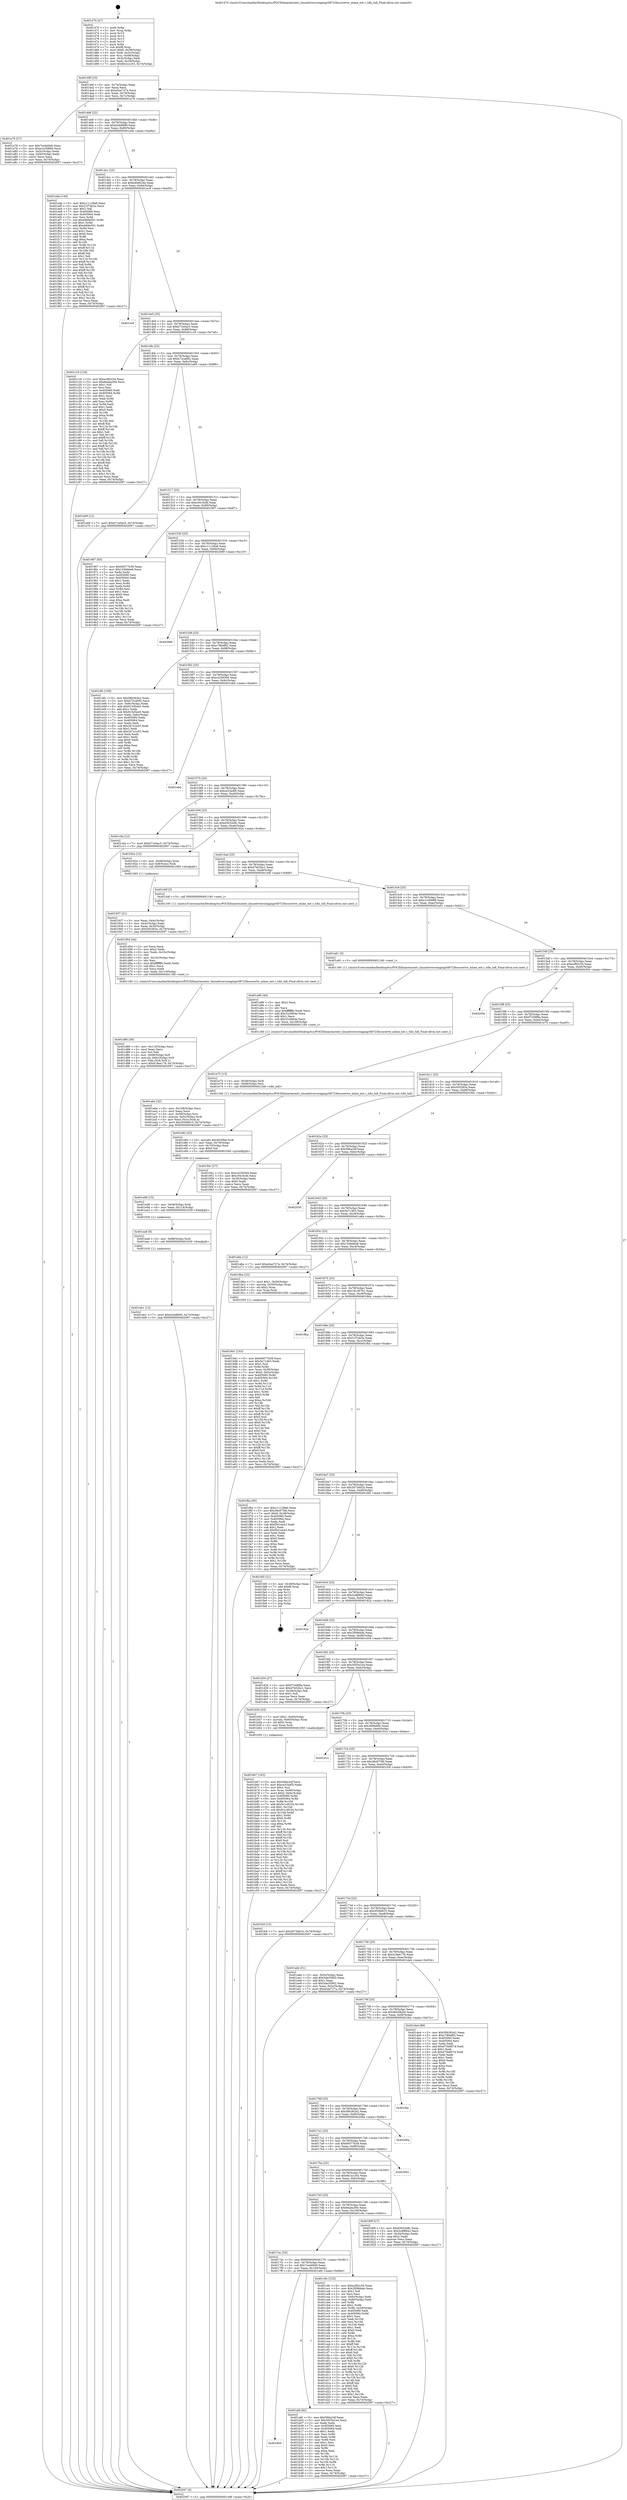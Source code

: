 digraph "0x401470" {
  label = "0x401470 (/mnt/c/Users/mathe/Desktop/tcc/POCII/binaries/extr_linuxdriversstagingrtl8723bscorertw_mlme_ext.c_tdls_hdl_Final-ollvm.out::main(0))"
  labelloc = "t"
  node[shape=record]

  Entry [label="",width=0.3,height=0.3,shape=circle,fillcolor=black,style=filled]
  "0x40149f" [label="{
     0x40149f [23]\l
     | [instrs]\l
     &nbsp;&nbsp;0x40149f \<+3\>: mov -0x74(%rbp),%eax\l
     &nbsp;&nbsp;0x4014a2 \<+2\>: mov %eax,%ecx\l
     &nbsp;&nbsp;0x4014a4 \<+6\>: sub $0xa5ae727a,%ecx\l
     &nbsp;&nbsp;0x4014aa \<+3\>: mov %eax,-0x78(%rbp)\l
     &nbsp;&nbsp;0x4014ad \<+3\>: mov %ecx,-0x7c(%rbp)\l
     &nbsp;&nbsp;0x4014b0 \<+6\>: je 0000000000401a76 \<main+0x606\>\l
  }"]
  "0x401a76" [label="{
     0x401a76 [27]\l
     | [instrs]\l
     &nbsp;&nbsp;0x401a76 \<+5\>: mov $0x7ced4946,%eax\l
     &nbsp;&nbsp;0x401a7b \<+5\>: mov $0xe1e30888,%ecx\l
     &nbsp;&nbsp;0x401a80 \<+3\>: mov -0x5c(%rbp),%edx\l
     &nbsp;&nbsp;0x401a83 \<+3\>: cmp -0x50(%rbp),%edx\l
     &nbsp;&nbsp;0x401a86 \<+3\>: cmovl %ecx,%eax\l
     &nbsp;&nbsp;0x401a89 \<+3\>: mov %eax,-0x74(%rbp)\l
     &nbsp;&nbsp;0x401a8c \<+5\>: jmp 0000000000402097 \<main+0xc27\>\l
  }"]
  "0x4014b6" [label="{
     0x4014b6 [22]\l
     | [instrs]\l
     &nbsp;&nbsp;0x4014b6 \<+5\>: jmp 00000000004014bb \<main+0x4b\>\l
     &nbsp;&nbsp;0x4014bb \<+3\>: mov -0x78(%rbp),%eax\l
     &nbsp;&nbsp;0x4014be \<+5\>: sub $0xb2ddfd90,%eax\l
     &nbsp;&nbsp;0x4014c3 \<+3\>: mov %eax,-0x80(%rbp)\l
     &nbsp;&nbsp;0x4014c6 \<+6\>: je 0000000000401eda \<main+0xa6a\>\l
  }"]
  Exit [label="",width=0.3,height=0.3,shape=circle,fillcolor=black,style=filled,peripheries=2]
  "0x401eda" [label="{
     0x401eda [144]\l
     | [instrs]\l
     &nbsp;&nbsp;0x401eda \<+5\>: mov $0xc11128a6,%eax\l
     &nbsp;&nbsp;0x401edf \<+5\>: mov $0x21f7ab2a,%ecx\l
     &nbsp;&nbsp;0x401ee4 \<+2\>: mov $0x1,%dl\l
     &nbsp;&nbsp;0x401ee6 \<+7\>: mov 0x405060,%esi\l
     &nbsp;&nbsp;0x401eed \<+7\>: mov 0x405064,%edi\l
     &nbsp;&nbsp;0x401ef4 \<+3\>: mov %esi,%r8d\l
     &nbsp;&nbsp;0x401ef7 \<+7\>: sub $0xd4fde501,%r8d\l
     &nbsp;&nbsp;0x401efe \<+4\>: sub $0x1,%r8d\l
     &nbsp;&nbsp;0x401f02 \<+7\>: add $0xd4fde501,%r8d\l
     &nbsp;&nbsp;0x401f09 \<+4\>: imul %r8d,%esi\l
     &nbsp;&nbsp;0x401f0d \<+3\>: and $0x1,%esi\l
     &nbsp;&nbsp;0x401f10 \<+3\>: cmp $0x0,%esi\l
     &nbsp;&nbsp;0x401f13 \<+4\>: sete %r9b\l
     &nbsp;&nbsp;0x401f17 \<+3\>: cmp $0xa,%edi\l
     &nbsp;&nbsp;0x401f1a \<+4\>: setl %r10b\l
     &nbsp;&nbsp;0x401f1e \<+3\>: mov %r9b,%r11b\l
     &nbsp;&nbsp;0x401f21 \<+4\>: xor $0xff,%r11b\l
     &nbsp;&nbsp;0x401f25 \<+3\>: mov %r10b,%bl\l
     &nbsp;&nbsp;0x401f28 \<+3\>: xor $0xff,%bl\l
     &nbsp;&nbsp;0x401f2b \<+3\>: xor $0x1,%dl\l
     &nbsp;&nbsp;0x401f2e \<+3\>: mov %r11b,%r14b\l
     &nbsp;&nbsp;0x401f31 \<+4\>: and $0xff,%r14b\l
     &nbsp;&nbsp;0x401f35 \<+3\>: and %dl,%r9b\l
     &nbsp;&nbsp;0x401f38 \<+3\>: mov %bl,%r15b\l
     &nbsp;&nbsp;0x401f3b \<+4\>: and $0xff,%r15b\l
     &nbsp;&nbsp;0x401f3f \<+3\>: and %dl,%r10b\l
     &nbsp;&nbsp;0x401f42 \<+3\>: or %r9b,%r14b\l
     &nbsp;&nbsp;0x401f45 \<+3\>: or %r10b,%r15b\l
     &nbsp;&nbsp;0x401f48 \<+3\>: xor %r15b,%r14b\l
     &nbsp;&nbsp;0x401f4b \<+3\>: or %bl,%r11b\l
     &nbsp;&nbsp;0x401f4e \<+4\>: xor $0xff,%r11b\l
     &nbsp;&nbsp;0x401f52 \<+3\>: or $0x1,%dl\l
     &nbsp;&nbsp;0x401f55 \<+3\>: and %dl,%r11b\l
     &nbsp;&nbsp;0x401f58 \<+3\>: or %r11b,%r14b\l
     &nbsp;&nbsp;0x401f5b \<+4\>: test $0x1,%r14b\l
     &nbsp;&nbsp;0x401f5f \<+3\>: cmovne %ecx,%eax\l
     &nbsp;&nbsp;0x401f62 \<+3\>: mov %eax,-0x74(%rbp)\l
     &nbsp;&nbsp;0x401f65 \<+5\>: jmp 0000000000402097 \<main+0xc27\>\l
  }"]
  "0x4014cc" [label="{
     0x4014cc [25]\l
     | [instrs]\l
     &nbsp;&nbsp;0x4014cc \<+5\>: jmp 00000000004014d1 \<main+0x61\>\l
     &nbsp;&nbsp;0x4014d1 \<+3\>: mov -0x78(%rbp),%eax\l
     &nbsp;&nbsp;0x4014d4 \<+5\>: sub $0xb40e624e,%eax\l
     &nbsp;&nbsp;0x4014d9 \<+6\>: mov %eax,-0x84(%rbp)\l
     &nbsp;&nbsp;0x4014df \<+6\>: je 0000000000401ec9 \<main+0xa59\>\l
  }"]
  "0x401eb1" [label="{
     0x401eb1 [12]\l
     | [instrs]\l
     &nbsp;&nbsp;0x401eb1 \<+7\>: movl $0xb2ddfd90,-0x74(%rbp)\l
     &nbsp;&nbsp;0x401eb8 \<+5\>: jmp 0000000000402097 \<main+0xc27\>\l
  }"]
  "0x401ec9" [label="{
     0x401ec9\l
  }", style=dashed]
  "0x4014e5" [label="{
     0x4014e5 [25]\l
     | [instrs]\l
     &nbsp;&nbsp;0x4014e5 \<+5\>: jmp 00000000004014ea \<main+0x7a\>\l
     &nbsp;&nbsp;0x4014ea \<+3\>: mov -0x78(%rbp),%eax\l
     &nbsp;&nbsp;0x4014ed \<+5\>: sub $0xb71e0ac5,%eax\l
     &nbsp;&nbsp;0x4014f2 \<+6\>: mov %eax,-0x88(%rbp)\l
     &nbsp;&nbsp;0x4014f8 \<+6\>: je 0000000000401c16 \<main+0x7a6\>\l
  }"]
  "0x401ea8" [label="{
     0x401ea8 [9]\l
     | [instrs]\l
     &nbsp;&nbsp;0x401ea8 \<+4\>: mov -0x68(%rbp),%rdi\l
     &nbsp;&nbsp;0x401eac \<+5\>: call 0000000000401030 \<free@plt\>\l
     | [calls]\l
     &nbsp;&nbsp;0x401030 \{1\} (unknown)\l
  }"]
  "0x401c16" [label="{
     0x401c16 [134]\l
     | [instrs]\l
     &nbsp;&nbsp;0x401c16 \<+5\>: mov $0xecf82c54,%eax\l
     &nbsp;&nbsp;0x401c1b \<+5\>: mov $0x6eaba394,%ecx\l
     &nbsp;&nbsp;0x401c20 \<+2\>: mov $0x1,%dl\l
     &nbsp;&nbsp;0x401c22 \<+2\>: xor %esi,%esi\l
     &nbsp;&nbsp;0x401c24 \<+7\>: mov 0x405060,%edi\l
     &nbsp;&nbsp;0x401c2b \<+8\>: mov 0x405064,%r8d\l
     &nbsp;&nbsp;0x401c33 \<+3\>: sub $0x1,%esi\l
     &nbsp;&nbsp;0x401c36 \<+3\>: mov %edi,%r9d\l
     &nbsp;&nbsp;0x401c39 \<+3\>: add %esi,%r9d\l
     &nbsp;&nbsp;0x401c3c \<+4\>: imul %r9d,%edi\l
     &nbsp;&nbsp;0x401c40 \<+3\>: and $0x1,%edi\l
     &nbsp;&nbsp;0x401c43 \<+3\>: cmp $0x0,%edi\l
     &nbsp;&nbsp;0x401c46 \<+4\>: sete %r10b\l
     &nbsp;&nbsp;0x401c4a \<+4\>: cmp $0xa,%r8d\l
     &nbsp;&nbsp;0x401c4e \<+4\>: setl %r11b\l
     &nbsp;&nbsp;0x401c52 \<+3\>: mov %r10b,%bl\l
     &nbsp;&nbsp;0x401c55 \<+3\>: xor $0xff,%bl\l
     &nbsp;&nbsp;0x401c58 \<+3\>: mov %r11b,%r14b\l
     &nbsp;&nbsp;0x401c5b \<+4\>: xor $0xff,%r14b\l
     &nbsp;&nbsp;0x401c5f \<+3\>: xor $0x1,%dl\l
     &nbsp;&nbsp;0x401c62 \<+3\>: mov %bl,%r15b\l
     &nbsp;&nbsp;0x401c65 \<+4\>: and $0xff,%r15b\l
     &nbsp;&nbsp;0x401c69 \<+3\>: and %dl,%r10b\l
     &nbsp;&nbsp;0x401c6c \<+3\>: mov %r14b,%r12b\l
     &nbsp;&nbsp;0x401c6f \<+4\>: and $0xff,%r12b\l
     &nbsp;&nbsp;0x401c73 \<+3\>: and %dl,%r11b\l
     &nbsp;&nbsp;0x401c76 \<+3\>: or %r10b,%r15b\l
     &nbsp;&nbsp;0x401c79 \<+3\>: or %r11b,%r12b\l
     &nbsp;&nbsp;0x401c7c \<+3\>: xor %r12b,%r15b\l
     &nbsp;&nbsp;0x401c7f \<+3\>: or %r14b,%bl\l
     &nbsp;&nbsp;0x401c82 \<+3\>: xor $0xff,%bl\l
     &nbsp;&nbsp;0x401c85 \<+3\>: or $0x1,%dl\l
     &nbsp;&nbsp;0x401c88 \<+2\>: and %dl,%bl\l
     &nbsp;&nbsp;0x401c8a \<+3\>: or %bl,%r15b\l
     &nbsp;&nbsp;0x401c8d \<+4\>: test $0x1,%r15b\l
     &nbsp;&nbsp;0x401c91 \<+3\>: cmovne %ecx,%eax\l
     &nbsp;&nbsp;0x401c94 \<+3\>: mov %eax,-0x74(%rbp)\l
     &nbsp;&nbsp;0x401c97 \<+5\>: jmp 0000000000402097 \<main+0xc27\>\l
  }"]
  "0x4014fe" [label="{
     0x4014fe [25]\l
     | [instrs]\l
     &nbsp;&nbsp;0x4014fe \<+5\>: jmp 0000000000401503 \<main+0x93\>\l
     &nbsp;&nbsp;0x401503 \<+3\>: mov -0x78(%rbp),%eax\l
     &nbsp;&nbsp;0x401506 \<+5\>: sub $0xb72ca692,%eax\l
     &nbsp;&nbsp;0x40150b \<+6\>: mov %eax,-0x8c(%rbp)\l
     &nbsp;&nbsp;0x401511 \<+6\>: je 0000000000401e69 \<main+0x9f9\>\l
  }"]
  "0x401e99" [label="{
     0x401e99 [15]\l
     | [instrs]\l
     &nbsp;&nbsp;0x401e99 \<+4\>: mov -0x58(%rbp),%rdi\l
     &nbsp;&nbsp;0x401e9d \<+6\>: mov %eax,-0x114(%rbp)\l
     &nbsp;&nbsp;0x401ea3 \<+5\>: call 0000000000401030 \<free@plt\>\l
     | [calls]\l
     &nbsp;&nbsp;0x401030 \{1\} (unknown)\l
  }"]
  "0x401e69" [label="{
     0x401e69 [12]\l
     | [instrs]\l
     &nbsp;&nbsp;0x401e69 \<+7\>: movl $0xb71e0ac5,-0x74(%rbp)\l
     &nbsp;&nbsp;0x401e70 \<+5\>: jmp 0000000000402097 \<main+0xc27\>\l
  }"]
  "0x401517" [label="{
     0x401517 [25]\l
     | [instrs]\l
     &nbsp;&nbsp;0x401517 \<+5\>: jmp 000000000040151c \<main+0xac\>\l
     &nbsp;&nbsp;0x40151c \<+3\>: mov -0x78(%rbp),%eax\l
     &nbsp;&nbsp;0x40151f \<+5\>: sub $0xc0416cfd,%eax\l
     &nbsp;&nbsp;0x401524 \<+6\>: mov %eax,-0x90(%rbp)\l
     &nbsp;&nbsp;0x40152a \<+6\>: je 0000000000401967 \<main+0x4f7\>\l
  }"]
  "0x401e82" [label="{
     0x401e82 [23]\l
     | [instrs]\l
     &nbsp;&nbsp;0x401e82 \<+10\>: movabs $0x4030b6,%rdi\l
     &nbsp;&nbsp;0x401e8c \<+3\>: mov %eax,-0x70(%rbp)\l
     &nbsp;&nbsp;0x401e8f \<+3\>: mov -0x70(%rbp),%esi\l
     &nbsp;&nbsp;0x401e92 \<+2\>: mov $0x0,%al\l
     &nbsp;&nbsp;0x401e94 \<+5\>: call 0000000000401040 \<printf@plt\>\l
     | [calls]\l
     &nbsp;&nbsp;0x401040 \{1\} (unknown)\l
  }"]
  "0x401967" [label="{
     0x401967 [83]\l
     | [instrs]\l
     &nbsp;&nbsp;0x401967 \<+5\>: mov $0x60077b39,%eax\l
     &nbsp;&nbsp;0x40196c \<+5\>: mov $0x154bbbe8,%ecx\l
     &nbsp;&nbsp;0x401971 \<+2\>: xor %edx,%edx\l
     &nbsp;&nbsp;0x401973 \<+7\>: mov 0x405060,%esi\l
     &nbsp;&nbsp;0x40197a \<+7\>: mov 0x405064,%edi\l
     &nbsp;&nbsp;0x401981 \<+3\>: sub $0x1,%edx\l
     &nbsp;&nbsp;0x401984 \<+3\>: mov %esi,%r8d\l
     &nbsp;&nbsp;0x401987 \<+3\>: add %edx,%r8d\l
     &nbsp;&nbsp;0x40198a \<+4\>: imul %r8d,%esi\l
     &nbsp;&nbsp;0x40198e \<+3\>: and $0x1,%esi\l
     &nbsp;&nbsp;0x401991 \<+3\>: cmp $0x0,%esi\l
     &nbsp;&nbsp;0x401994 \<+4\>: sete %r9b\l
     &nbsp;&nbsp;0x401998 \<+3\>: cmp $0xa,%edi\l
     &nbsp;&nbsp;0x40199b \<+4\>: setl %r10b\l
     &nbsp;&nbsp;0x40199f \<+3\>: mov %r9b,%r11b\l
     &nbsp;&nbsp;0x4019a2 \<+3\>: and %r10b,%r11b\l
     &nbsp;&nbsp;0x4019a5 \<+3\>: xor %r10b,%r9b\l
     &nbsp;&nbsp;0x4019a8 \<+3\>: or %r9b,%r11b\l
     &nbsp;&nbsp;0x4019ab \<+4\>: test $0x1,%r11b\l
     &nbsp;&nbsp;0x4019af \<+3\>: cmovne %ecx,%eax\l
     &nbsp;&nbsp;0x4019b2 \<+3\>: mov %eax,-0x74(%rbp)\l
     &nbsp;&nbsp;0x4019b5 \<+5\>: jmp 0000000000402097 \<main+0xc27\>\l
  }"]
  "0x401530" [label="{
     0x401530 [25]\l
     | [instrs]\l
     &nbsp;&nbsp;0x401530 \<+5\>: jmp 0000000000401535 \<main+0xc5\>\l
     &nbsp;&nbsp;0x401535 \<+3\>: mov -0x78(%rbp),%eax\l
     &nbsp;&nbsp;0x401538 \<+5\>: sub $0xc11128a6,%eax\l
     &nbsp;&nbsp;0x40153d \<+6\>: mov %eax,-0x94(%rbp)\l
     &nbsp;&nbsp;0x401543 \<+6\>: je 0000000000402089 \<main+0xc19\>\l
  }"]
  "0x401d80" [label="{
     0x401d80 [36]\l
     | [instrs]\l
     &nbsp;&nbsp;0x401d80 \<+6\>: mov -0x110(%rbp),%ecx\l
     &nbsp;&nbsp;0x401d86 \<+3\>: imul %eax,%ecx\l
     &nbsp;&nbsp;0x401d89 \<+3\>: mov %cl,%dil\l
     &nbsp;&nbsp;0x401d8c \<+4\>: mov -0x68(%rbp),%r8\l
     &nbsp;&nbsp;0x401d90 \<+4\>: movslq -0x6c(%rbp),%r9\l
     &nbsp;&nbsp;0x401d94 \<+4\>: mov %dil,(%r8,%r9,1)\l
     &nbsp;&nbsp;0x401d98 \<+7\>: movl $0x418ee176,-0x74(%rbp)\l
     &nbsp;&nbsp;0x401d9f \<+5\>: jmp 0000000000402097 \<main+0xc27\>\l
  }"]
  "0x402089" [label="{
     0x402089\l
  }", style=dashed]
  "0x401549" [label="{
     0x401549 [25]\l
     | [instrs]\l
     &nbsp;&nbsp;0x401549 \<+5\>: jmp 000000000040154e \<main+0xde\>\l
     &nbsp;&nbsp;0x40154e \<+3\>: mov -0x78(%rbp),%eax\l
     &nbsp;&nbsp;0x401551 \<+5\>: sub $0xc780ef82,%eax\l
     &nbsp;&nbsp;0x401556 \<+6\>: mov %eax,-0x98(%rbp)\l
     &nbsp;&nbsp;0x40155c \<+6\>: je 0000000000401dfc \<main+0x98c\>\l
  }"]
  "0x401d54" [label="{
     0x401d54 [44]\l
     | [instrs]\l
     &nbsp;&nbsp;0x401d54 \<+2\>: xor %ecx,%ecx\l
     &nbsp;&nbsp;0x401d56 \<+5\>: mov $0x2,%edx\l
     &nbsp;&nbsp;0x401d5b \<+6\>: mov %edx,-0x10c(%rbp)\l
     &nbsp;&nbsp;0x401d61 \<+1\>: cltd\l
     &nbsp;&nbsp;0x401d62 \<+6\>: mov -0x10c(%rbp),%esi\l
     &nbsp;&nbsp;0x401d68 \<+2\>: idiv %esi\l
     &nbsp;&nbsp;0x401d6a \<+6\>: imul $0xfffffffe,%edx,%edx\l
     &nbsp;&nbsp;0x401d70 \<+3\>: sub $0x1,%ecx\l
     &nbsp;&nbsp;0x401d73 \<+2\>: sub %ecx,%edx\l
     &nbsp;&nbsp;0x401d75 \<+6\>: mov %edx,-0x110(%rbp)\l
     &nbsp;&nbsp;0x401d7b \<+5\>: call 0000000000401160 \<next_i\>\l
     | [calls]\l
     &nbsp;&nbsp;0x401160 \{1\} (/mnt/c/Users/mathe/Desktop/tcc/POCII/binaries/extr_linuxdriversstagingrtl8723bscorertw_mlme_ext.c_tdls_hdl_Final-ollvm.out::next_i)\l
  }"]
  "0x401dfc" [label="{
     0x401dfc [109]\l
     | [instrs]\l
     &nbsp;&nbsp;0x401dfc \<+5\>: mov $0x58b362e2,%eax\l
     &nbsp;&nbsp;0x401e01 \<+5\>: mov $0xb72ca692,%ecx\l
     &nbsp;&nbsp;0x401e06 \<+3\>: mov -0x6c(%rbp),%edx\l
     &nbsp;&nbsp;0x401e09 \<+6\>: add $0x915d5ee5,%edx\l
     &nbsp;&nbsp;0x401e0f \<+3\>: add $0x1,%edx\l
     &nbsp;&nbsp;0x401e12 \<+6\>: sub $0x915d5ee5,%edx\l
     &nbsp;&nbsp;0x401e18 \<+3\>: mov %edx,-0x6c(%rbp)\l
     &nbsp;&nbsp;0x401e1b \<+7\>: mov 0x405060,%edx\l
     &nbsp;&nbsp;0x401e22 \<+7\>: mov 0x405064,%esi\l
     &nbsp;&nbsp;0x401e29 \<+2\>: mov %edx,%edi\l
     &nbsp;&nbsp;0x401e2b \<+6\>: sub $0x347a1e53,%edi\l
     &nbsp;&nbsp;0x401e31 \<+3\>: sub $0x1,%edi\l
     &nbsp;&nbsp;0x401e34 \<+6\>: add $0x347a1e53,%edi\l
     &nbsp;&nbsp;0x401e3a \<+3\>: imul %edi,%edx\l
     &nbsp;&nbsp;0x401e3d \<+3\>: and $0x1,%edx\l
     &nbsp;&nbsp;0x401e40 \<+3\>: cmp $0x0,%edx\l
     &nbsp;&nbsp;0x401e43 \<+4\>: sete %r8b\l
     &nbsp;&nbsp;0x401e47 \<+3\>: cmp $0xa,%esi\l
     &nbsp;&nbsp;0x401e4a \<+4\>: setl %r9b\l
     &nbsp;&nbsp;0x401e4e \<+3\>: mov %r8b,%r10b\l
     &nbsp;&nbsp;0x401e51 \<+3\>: and %r9b,%r10b\l
     &nbsp;&nbsp;0x401e54 \<+3\>: xor %r9b,%r8b\l
     &nbsp;&nbsp;0x401e57 \<+3\>: or %r8b,%r10b\l
     &nbsp;&nbsp;0x401e5a \<+4\>: test $0x1,%r10b\l
     &nbsp;&nbsp;0x401e5e \<+3\>: cmovne %ecx,%eax\l
     &nbsp;&nbsp;0x401e61 \<+3\>: mov %eax,-0x74(%rbp)\l
     &nbsp;&nbsp;0x401e64 \<+5\>: jmp 0000000000402097 \<main+0xc27\>\l
  }"]
  "0x401562" [label="{
     0x401562 [25]\l
     | [instrs]\l
     &nbsp;&nbsp;0x401562 \<+5\>: jmp 0000000000401567 \<main+0xf7\>\l
     &nbsp;&nbsp;0x401567 \<+3\>: mov -0x78(%rbp),%eax\l
     &nbsp;&nbsp;0x40156a \<+5\>: sub $0xce259304,%eax\l
     &nbsp;&nbsp;0x40156f \<+6\>: mov %eax,-0x9c(%rbp)\l
     &nbsp;&nbsp;0x401575 \<+6\>: je 0000000000401ebd \<main+0xa4d\>\l
  }"]
  "0x401b67" [label="{
     0x401b67 [163]\l
     | [instrs]\l
     &nbsp;&nbsp;0x401b67 \<+5\>: mov $0x566a24f,%ecx\l
     &nbsp;&nbsp;0x401b6c \<+5\>: mov $0xce33a4f5,%edx\l
     &nbsp;&nbsp;0x401b71 \<+3\>: mov $0x1,%sil\l
     &nbsp;&nbsp;0x401b74 \<+4\>: mov %rax,-0x68(%rbp)\l
     &nbsp;&nbsp;0x401b78 \<+7\>: movl $0x0,-0x6c(%rbp)\l
     &nbsp;&nbsp;0x401b7f \<+8\>: mov 0x405060,%r8d\l
     &nbsp;&nbsp;0x401b87 \<+8\>: mov 0x405064,%r9d\l
     &nbsp;&nbsp;0x401b8f \<+3\>: mov %r8d,%r10d\l
     &nbsp;&nbsp;0x401b92 \<+7\>: add $0x5c1c8234,%r10d\l
     &nbsp;&nbsp;0x401b99 \<+4\>: sub $0x1,%r10d\l
     &nbsp;&nbsp;0x401b9d \<+7\>: sub $0x5c1c8234,%r10d\l
     &nbsp;&nbsp;0x401ba4 \<+4\>: imul %r10d,%r8d\l
     &nbsp;&nbsp;0x401ba8 \<+4\>: and $0x1,%r8d\l
     &nbsp;&nbsp;0x401bac \<+4\>: cmp $0x0,%r8d\l
     &nbsp;&nbsp;0x401bb0 \<+4\>: sete %r11b\l
     &nbsp;&nbsp;0x401bb4 \<+4\>: cmp $0xa,%r9d\l
     &nbsp;&nbsp;0x401bb8 \<+3\>: setl %bl\l
     &nbsp;&nbsp;0x401bbb \<+3\>: mov %r11b,%r14b\l
     &nbsp;&nbsp;0x401bbe \<+4\>: xor $0xff,%r14b\l
     &nbsp;&nbsp;0x401bc2 \<+3\>: mov %bl,%r15b\l
     &nbsp;&nbsp;0x401bc5 \<+4\>: xor $0xff,%r15b\l
     &nbsp;&nbsp;0x401bc9 \<+4\>: xor $0x0,%sil\l
     &nbsp;&nbsp;0x401bcd \<+3\>: mov %r14b,%r12b\l
     &nbsp;&nbsp;0x401bd0 \<+4\>: and $0x0,%r12b\l
     &nbsp;&nbsp;0x401bd4 \<+3\>: and %sil,%r11b\l
     &nbsp;&nbsp;0x401bd7 \<+3\>: mov %r15b,%r13b\l
     &nbsp;&nbsp;0x401bda \<+4\>: and $0x0,%r13b\l
     &nbsp;&nbsp;0x401bde \<+3\>: and %sil,%bl\l
     &nbsp;&nbsp;0x401be1 \<+3\>: or %r11b,%r12b\l
     &nbsp;&nbsp;0x401be4 \<+3\>: or %bl,%r13b\l
     &nbsp;&nbsp;0x401be7 \<+3\>: xor %r13b,%r12b\l
     &nbsp;&nbsp;0x401bea \<+3\>: or %r15b,%r14b\l
     &nbsp;&nbsp;0x401bed \<+4\>: xor $0xff,%r14b\l
     &nbsp;&nbsp;0x401bf1 \<+4\>: or $0x0,%sil\l
     &nbsp;&nbsp;0x401bf5 \<+3\>: and %sil,%r14b\l
     &nbsp;&nbsp;0x401bf8 \<+3\>: or %r14b,%r12b\l
     &nbsp;&nbsp;0x401bfb \<+4\>: test $0x1,%r12b\l
     &nbsp;&nbsp;0x401bff \<+3\>: cmovne %edx,%ecx\l
     &nbsp;&nbsp;0x401c02 \<+3\>: mov %ecx,-0x74(%rbp)\l
     &nbsp;&nbsp;0x401c05 \<+5\>: jmp 0000000000402097 \<main+0xc27\>\l
  }"]
  "0x401ebd" [label="{
     0x401ebd\l
  }", style=dashed]
  "0x40157b" [label="{
     0x40157b [25]\l
     | [instrs]\l
     &nbsp;&nbsp;0x40157b \<+5\>: jmp 0000000000401580 \<main+0x110\>\l
     &nbsp;&nbsp;0x401580 \<+3\>: mov -0x78(%rbp),%eax\l
     &nbsp;&nbsp;0x401583 \<+5\>: sub $0xce33a4f5,%eax\l
     &nbsp;&nbsp;0x401588 \<+6\>: mov %eax,-0xa0(%rbp)\l
     &nbsp;&nbsp;0x40158e \<+6\>: je 0000000000401c0a \<main+0x79a\>\l
  }"]
  "0x401805" [label="{
     0x401805\l
  }", style=dashed]
  "0x401c0a" [label="{
     0x401c0a [12]\l
     | [instrs]\l
     &nbsp;&nbsp;0x401c0a \<+7\>: movl $0xb71e0ac5,-0x74(%rbp)\l
     &nbsp;&nbsp;0x401c11 \<+5\>: jmp 0000000000402097 \<main+0xc27\>\l
  }"]
  "0x401594" [label="{
     0x401594 [25]\l
     | [instrs]\l
     &nbsp;&nbsp;0x401594 \<+5\>: jmp 0000000000401599 \<main+0x129\>\l
     &nbsp;&nbsp;0x401599 \<+3\>: mov -0x78(%rbp),%eax\l
     &nbsp;&nbsp;0x40159c \<+5\>: sub $0xd3032e9c,%eax\l
     &nbsp;&nbsp;0x4015a1 \<+6\>: mov %eax,-0xa4(%rbp)\l
     &nbsp;&nbsp;0x4015a7 \<+6\>: je 000000000040192a \<main+0x4ba\>\l
  }"]
  "0x401afd" [label="{
     0x401afd [83]\l
     | [instrs]\l
     &nbsp;&nbsp;0x401afd \<+5\>: mov $0x566a24f,%eax\l
     &nbsp;&nbsp;0x401b02 \<+5\>: mov $0x3055e1e4,%ecx\l
     &nbsp;&nbsp;0x401b07 \<+2\>: xor %edx,%edx\l
     &nbsp;&nbsp;0x401b09 \<+7\>: mov 0x405060,%esi\l
     &nbsp;&nbsp;0x401b10 \<+7\>: mov 0x405064,%edi\l
     &nbsp;&nbsp;0x401b17 \<+3\>: sub $0x1,%edx\l
     &nbsp;&nbsp;0x401b1a \<+3\>: mov %esi,%r8d\l
     &nbsp;&nbsp;0x401b1d \<+3\>: add %edx,%r8d\l
     &nbsp;&nbsp;0x401b20 \<+4\>: imul %r8d,%esi\l
     &nbsp;&nbsp;0x401b24 \<+3\>: and $0x1,%esi\l
     &nbsp;&nbsp;0x401b27 \<+3\>: cmp $0x0,%esi\l
     &nbsp;&nbsp;0x401b2a \<+4\>: sete %r9b\l
     &nbsp;&nbsp;0x401b2e \<+3\>: cmp $0xa,%edi\l
     &nbsp;&nbsp;0x401b31 \<+4\>: setl %r10b\l
     &nbsp;&nbsp;0x401b35 \<+3\>: mov %r9b,%r11b\l
     &nbsp;&nbsp;0x401b38 \<+3\>: and %r10b,%r11b\l
     &nbsp;&nbsp;0x401b3b \<+3\>: xor %r10b,%r9b\l
     &nbsp;&nbsp;0x401b3e \<+3\>: or %r9b,%r11b\l
     &nbsp;&nbsp;0x401b41 \<+4\>: test $0x1,%r11b\l
     &nbsp;&nbsp;0x401b45 \<+3\>: cmovne %ecx,%eax\l
     &nbsp;&nbsp;0x401b48 \<+3\>: mov %eax,-0x74(%rbp)\l
     &nbsp;&nbsp;0x401b4b \<+5\>: jmp 0000000000402097 \<main+0xc27\>\l
  }"]
  "0x40192a" [label="{
     0x40192a [13]\l
     | [instrs]\l
     &nbsp;&nbsp;0x40192a \<+4\>: mov -0x48(%rbp),%rax\l
     &nbsp;&nbsp;0x40192e \<+4\>: mov 0x8(%rax),%rdi\l
     &nbsp;&nbsp;0x401932 \<+5\>: call 0000000000401060 \<atoi@plt\>\l
     | [calls]\l
     &nbsp;&nbsp;0x401060 \{1\} (unknown)\l
  }"]
  "0x4015ad" [label="{
     0x4015ad [25]\l
     | [instrs]\l
     &nbsp;&nbsp;0x4015ad \<+5\>: jmp 00000000004015b2 \<main+0x142\>\l
     &nbsp;&nbsp;0x4015b2 \<+3\>: mov -0x78(%rbp),%eax\l
     &nbsp;&nbsp;0x4015b5 \<+5\>: sub $0xd7b02bc1,%eax\l
     &nbsp;&nbsp;0x4015ba \<+6\>: mov %eax,-0xa8(%rbp)\l
     &nbsp;&nbsp;0x4015c0 \<+6\>: je 0000000000401d4f \<main+0x8df\>\l
  }"]
  "0x4017ec" [label="{
     0x4017ec [25]\l
     | [instrs]\l
     &nbsp;&nbsp;0x4017ec \<+5\>: jmp 00000000004017f1 \<main+0x381\>\l
     &nbsp;&nbsp;0x4017f1 \<+3\>: mov -0x78(%rbp),%eax\l
     &nbsp;&nbsp;0x4017f4 \<+5\>: sub $0x7ced4946,%eax\l
     &nbsp;&nbsp;0x4017f9 \<+6\>: mov %eax,-0x104(%rbp)\l
     &nbsp;&nbsp;0x4017ff \<+6\>: je 0000000000401afd \<main+0x68d\>\l
  }"]
  "0x401d4f" [label="{
     0x401d4f [5]\l
     | [instrs]\l
     &nbsp;&nbsp;0x401d4f \<+5\>: call 0000000000401160 \<next_i\>\l
     | [calls]\l
     &nbsp;&nbsp;0x401160 \{1\} (/mnt/c/Users/mathe/Desktop/tcc/POCII/binaries/extr_linuxdriversstagingrtl8723bscorertw_mlme_ext.c_tdls_hdl_Final-ollvm.out::next_i)\l
  }"]
  "0x4015c6" [label="{
     0x4015c6 [25]\l
     | [instrs]\l
     &nbsp;&nbsp;0x4015c6 \<+5\>: jmp 00000000004015cb \<main+0x15b\>\l
     &nbsp;&nbsp;0x4015cb \<+3\>: mov -0x78(%rbp),%eax\l
     &nbsp;&nbsp;0x4015ce \<+5\>: sub $0xe1e30888,%eax\l
     &nbsp;&nbsp;0x4015d3 \<+6\>: mov %eax,-0xac(%rbp)\l
     &nbsp;&nbsp;0x4015d9 \<+6\>: je 0000000000401a91 \<main+0x621\>\l
  }"]
  "0x401c9c" [label="{
     0x401c9c [152]\l
     | [instrs]\l
     &nbsp;&nbsp;0x401c9c \<+5\>: mov $0xecf82c54,%eax\l
     &nbsp;&nbsp;0x401ca1 \<+5\>: mov $0x2f09bbde,%ecx\l
     &nbsp;&nbsp;0x401ca6 \<+2\>: mov $0x1,%dl\l
     &nbsp;&nbsp;0x401ca8 \<+2\>: xor %esi,%esi\l
     &nbsp;&nbsp;0x401caa \<+3\>: mov -0x6c(%rbp),%edi\l
     &nbsp;&nbsp;0x401cad \<+3\>: cmp -0x60(%rbp),%edi\l
     &nbsp;&nbsp;0x401cb0 \<+4\>: setl %r8b\l
     &nbsp;&nbsp;0x401cb4 \<+4\>: and $0x1,%r8b\l
     &nbsp;&nbsp;0x401cb8 \<+4\>: mov %r8b,-0x29(%rbp)\l
     &nbsp;&nbsp;0x401cbc \<+7\>: mov 0x405060,%edi\l
     &nbsp;&nbsp;0x401cc3 \<+8\>: mov 0x405064,%r9d\l
     &nbsp;&nbsp;0x401ccb \<+3\>: sub $0x1,%esi\l
     &nbsp;&nbsp;0x401cce \<+3\>: mov %edi,%r10d\l
     &nbsp;&nbsp;0x401cd1 \<+3\>: add %esi,%r10d\l
     &nbsp;&nbsp;0x401cd4 \<+4\>: imul %r10d,%edi\l
     &nbsp;&nbsp;0x401cd8 \<+3\>: and $0x1,%edi\l
     &nbsp;&nbsp;0x401cdb \<+3\>: cmp $0x0,%edi\l
     &nbsp;&nbsp;0x401cde \<+4\>: sete %r8b\l
     &nbsp;&nbsp;0x401ce2 \<+4\>: cmp $0xa,%r9d\l
     &nbsp;&nbsp;0x401ce6 \<+4\>: setl %r11b\l
     &nbsp;&nbsp;0x401cea \<+3\>: mov %r8b,%bl\l
     &nbsp;&nbsp;0x401ced \<+3\>: xor $0xff,%bl\l
     &nbsp;&nbsp;0x401cf0 \<+3\>: mov %r11b,%r14b\l
     &nbsp;&nbsp;0x401cf3 \<+4\>: xor $0xff,%r14b\l
     &nbsp;&nbsp;0x401cf7 \<+3\>: xor $0x0,%dl\l
     &nbsp;&nbsp;0x401cfa \<+3\>: mov %bl,%r15b\l
     &nbsp;&nbsp;0x401cfd \<+4\>: and $0x0,%r15b\l
     &nbsp;&nbsp;0x401d01 \<+3\>: and %dl,%r8b\l
     &nbsp;&nbsp;0x401d04 \<+3\>: mov %r14b,%r12b\l
     &nbsp;&nbsp;0x401d07 \<+4\>: and $0x0,%r12b\l
     &nbsp;&nbsp;0x401d0b \<+3\>: and %dl,%r11b\l
     &nbsp;&nbsp;0x401d0e \<+3\>: or %r8b,%r15b\l
     &nbsp;&nbsp;0x401d11 \<+3\>: or %r11b,%r12b\l
     &nbsp;&nbsp;0x401d14 \<+3\>: xor %r12b,%r15b\l
     &nbsp;&nbsp;0x401d17 \<+3\>: or %r14b,%bl\l
     &nbsp;&nbsp;0x401d1a \<+3\>: xor $0xff,%bl\l
     &nbsp;&nbsp;0x401d1d \<+3\>: or $0x0,%dl\l
     &nbsp;&nbsp;0x401d20 \<+2\>: and %dl,%bl\l
     &nbsp;&nbsp;0x401d22 \<+3\>: or %bl,%r15b\l
     &nbsp;&nbsp;0x401d25 \<+4\>: test $0x1,%r15b\l
     &nbsp;&nbsp;0x401d29 \<+3\>: cmovne %ecx,%eax\l
     &nbsp;&nbsp;0x401d2c \<+3\>: mov %eax,-0x74(%rbp)\l
     &nbsp;&nbsp;0x401d2f \<+5\>: jmp 0000000000402097 \<main+0xc27\>\l
  }"]
  "0x401a91" [label="{
     0x401a91 [5]\l
     | [instrs]\l
     &nbsp;&nbsp;0x401a91 \<+5\>: call 0000000000401160 \<next_i\>\l
     | [calls]\l
     &nbsp;&nbsp;0x401160 \{1\} (/mnt/c/Users/mathe/Desktop/tcc/POCII/binaries/extr_linuxdriversstagingrtl8723bscorertw_mlme_ext.c_tdls_hdl_Final-ollvm.out::next_i)\l
  }"]
  "0x4015df" [label="{
     0x4015df [25]\l
     | [instrs]\l
     &nbsp;&nbsp;0x4015df \<+5\>: jmp 00000000004015e4 \<main+0x174\>\l
     &nbsp;&nbsp;0x4015e4 \<+3\>: mov -0x78(%rbp),%eax\l
     &nbsp;&nbsp;0x4015e7 \<+5\>: sub $0xecf82c54,%eax\l
     &nbsp;&nbsp;0x4015ec \<+6\>: mov %eax,-0xb0(%rbp)\l
     &nbsp;&nbsp;0x4015f2 \<+6\>: je 000000000040205e \<main+0xbee\>\l
  }"]
  "0x401abe" [label="{
     0x401abe [32]\l
     | [instrs]\l
     &nbsp;&nbsp;0x401abe \<+6\>: mov -0x108(%rbp),%ecx\l
     &nbsp;&nbsp;0x401ac4 \<+3\>: imul %eax,%ecx\l
     &nbsp;&nbsp;0x401ac7 \<+4\>: mov -0x58(%rbp),%rsi\l
     &nbsp;&nbsp;0x401acb \<+4\>: movslq -0x5c(%rbp),%rdi\l
     &nbsp;&nbsp;0x401acf \<+3\>: mov %ecx,(%rsi,%rdi,4)\l
     &nbsp;&nbsp;0x401ad2 \<+7\>: movl $0x3f39d915,-0x74(%rbp)\l
     &nbsp;&nbsp;0x401ad9 \<+5\>: jmp 0000000000402097 \<main+0xc27\>\l
  }"]
  "0x40205e" [label="{
     0x40205e\l
  }", style=dashed]
  "0x4015f8" [label="{
     0x4015f8 [25]\l
     | [instrs]\l
     &nbsp;&nbsp;0x4015f8 \<+5\>: jmp 00000000004015fd \<main+0x18d\>\l
     &nbsp;&nbsp;0x4015fd \<+3\>: mov -0x78(%rbp),%eax\l
     &nbsp;&nbsp;0x401600 \<+5\>: sub $0xf7249f9a,%eax\l
     &nbsp;&nbsp;0x401605 \<+6\>: mov %eax,-0xb4(%rbp)\l
     &nbsp;&nbsp;0x40160b \<+6\>: je 0000000000401e75 \<main+0xa05\>\l
  }"]
  "0x401a96" [label="{
     0x401a96 [40]\l
     | [instrs]\l
     &nbsp;&nbsp;0x401a96 \<+5\>: mov $0x2,%ecx\l
     &nbsp;&nbsp;0x401a9b \<+1\>: cltd\l
     &nbsp;&nbsp;0x401a9c \<+2\>: idiv %ecx\l
     &nbsp;&nbsp;0x401a9e \<+6\>: imul $0xfffffffe,%edx,%ecx\l
     &nbsp;&nbsp;0x401aa4 \<+6\>: add $0x32cf464e,%ecx\l
     &nbsp;&nbsp;0x401aaa \<+3\>: add $0x1,%ecx\l
     &nbsp;&nbsp;0x401aad \<+6\>: sub $0x32cf464e,%ecx\l
     &nbsp;&nbsp;0x401ab3 \<+6\>: mov %ecx,-0x108(%rbp)\l
     &nbsp;&nbsp;0x401ab9 \<+5\>: call 0000000000401160 \<next_i\>\l
     | [calls]\l
     &nbsp;&nbsp;0x401160 \{1\} (/mnt/c/Users/mathe/Desktop/tcc/POCII/binaries/extr_linuxdriversstagingrtl8723bscorertw_mlme_ext.c_tdls_hdl_Final-ollvm.out::next_i)\l
  }"]
  "0x401e75" [label="{
     0x401e75 [13]\l
     | [instrs]\l
     &nbsp;&nbsp;0x401e75 \<+4\>: mov -0x58(%rbp),%rdi\l
     &nbsp;&nbsp;0x401e79 \<+4\>: mov -0x68(%rbp),%rsi\l
     &nbsp;&nbsp;0x401e7d \<+5\>: call 0000000000401240 \<tdls_hdl\>\l
     | [calls]\l
     &nbsp;&nbsp;0x401240 \{1\} (/mnt/c/Users/mathe/Desktop/tcc/POCII/binaries/extr_linuxdriversstagingrtl8723bscorertw_mlme_ext.c_tdls_hdl_Final-ollvm.out::tdls_hdl)\l
  }"]
  "0x401611" [label="{
     0x401611 [25]\l
     | [instrs]\l
     &nbsp;&nbsp;0x401611 \<+5\>: jmp 0000000000401616 \<main+0x1a6\>\l
     &nbsp;&nbsp;0x401616 \<+3\>: mov -0x78(%rbp),%eax\l
     &nbsp;&nbsp;0x401619 \<+5\>: sub $0x505393a,%eax\l
     &nbsp;&nbsp;0x40161e \<+6\>: mov %eax,-0xb8(%rbp)\l
     &nbsp;&nbsp;0x401624 \<+6\>: je 000000000040194c \<main+0x4dc\>\l
  }"]
  "0x4019d1" [label="{
     0x4019d1 [153]\l
     | [instrs]\l
     &nbsp;&nbsp;0x4019d1 \<+5\>: mov $0x60077b39,%ecx\l
     &nbsp;&nbsp;0x4019d6 \<+5\>: mov $0x5e71463,%edx\l
     &nbsp;&nbsp;0x4019db \<+3\>: mov $0x1,%sil\l
     &nbsp;&nbsp;0x4019de \<+3\>: xor %r8d,%r8d\l
     &nbsp;&nbsp;0x4019e1 \<+4\>: mov %rax,-0x58(%rbp)\l
     &nbsp;&nbsp;0x4019e5 \<+7\>: movl $0x0,-0x5c(%rbp)\l
     &nbsp;&nbsp;0x4019ec \<+8\>: mov 0x405060,%r9d\l
     &nbsp;&nbsp;0x4019f4 \<+8\>: mov 0x405064,%r10d\l
     &nbsp;&nbsp;0x4019fc \<+4\>: sub $0x1,%r8d\l
     &nbsp;&nbsp;0x401a00 \<+3\>: mov %r9d,%r11d\l
     &nbsp;&nbsp;0x401a03 \<+3\>: add %r8d,%r11d\l
     &nbsp;&nbsp;0x401a06 \<+4\>: imul %r11d,%r9d\l
     &nbsp;&nbsp;0x401a0a \<+4\>: and $0x1,%r9d\l
     &nbsp;&nbsp;0x401a0e \<+4\>: cmp $0x0,%r9d\l
     &nbsp;&nbsp;0x401a12 \<+3\>: sete %bl\l
     &nbsp;&nbsp;0x401a15 \<+4\>: cmp $0xa,%r10d\l
     &nbsp;&nbsp;0x401a19 \<+4\>: setl %r14b\l
     &nbsp;&nbsp;0x401a1d \<+3\>: mov %bl,%r15b\l
     &nbsp;&nbsp;0x401a20 \<+4\>: xor $0xff,%r15b\l
     &nbsp;&nbsp;0x401a24 \<+3\>: mov %r14b,%r12b\l
     &nbsp;&nbsp;0x401a27 \<+4\>: xor $0xff,%r12b\l
     &nbsp;&nbsp;0x401a2b \<+4\>: xor $0x0,%sil\l
     &nbsp;&nbsp;0x401a2f \<+3\>: mov %r15b,%r13b\l
     &nbsp;&nbsp;0x401a32 \<+4\>: and $0x0,%r13b\l
     &nbsp;&nbsp;0x401a36 \<+3\>: and %sil,%bl\l
     &nbsp;&nbsp;0x401a39 \<+3\>: mov %r12b,%al\l
     &nbsp;&nbsp;0x401a3c \<+2\>: and $0x0,%al\l
     &nbsp;&nbsp;0x401a3e \<+3\>: and %sil,%r14b\l
     &nbsp;&nbsp;0x401a41 \<+3\>: or %bl,%r13b\l
     &nbsp;&nbsp;0x401a44 \<+3\>: or %r14b,%al\l
     &nbsp;&nbsp;0x401a47 \<+3\>: xor %al,%r13b\l
     &nbsp;&nbsp;0x401a4a \<+3\>: or %r12b,%r15b\l
     &nbsp;&nbsp;0x401a4d \<+4\>: xor $0xff,%r15b\l
     &nbsp;&nbsp;0x401a51 \<+4\>: or $0x0,%sil\l
     &nbsp;&nbsp;0x401a55 \<+3\>: and %sil,%r15b\l
     &nbsp;&nbsp;0x401a58 \<+3\>: or %r15b,%r13b\l
     &nbsp;&nbsp;0x401a5b \<+4\>: test $0x1,%r13b\l
     &nbsp;&nbsp;0x401a5f \<+3\>: cmovne %edx,%ecx\l
     &nbsp;&nbsp;0x401a62 \<+3\>: mov %ecx,-0x74(%rbp)\l
     &nbsp;&nbsp;0x401a65 \<+5\>: jmp 0000000000402097 \<main+0xc27\>\l
  }"]
  "0x40194c" [label="{
     0x40194c [27]\l
     | [instrs]\l
     &nbsp;&nbsp;0x40194c \<+5\>: mov $0xce259304,%eax\l
     &nbsp;&nbsp;0x401951 \<+5\>: mov $0xc0416cfd,%ecx\l
     &nbsp;&nbsp;0x401956 \<+3\>: mov -0x30(%rbp),%edx\l
     &nbsp;&nbsp;0x401959 \<+3\>: cmp $0x0,%edx\l
     &nbsp;&nbsp;0x40195c \<+3\>: cmove %ecx,%eax\l
     &nbsp;&nbsp;0x40195f \<+3\>: mov %eax,-0x74(%rbp)\l
     &nbsp;&nbsp;0x401962 \<+5\>: jmp 0000000000402097 \<main+0xc27\>\l
  }"]
  "0x40162a" [label="{
     0x40162a [25]\l
     | [instrs]\l
     &nbsp;&nbsp;0x40162a \<+5\>: jmp 000000000040162f \<main+0x1bf\>\l
     &nbsp;&nbsp;0x40162f \<+3\>: mov -0x78(%rbp),%eax\l
     &nbsp;&nbsp;0x401632 \<+5\>: sub $0x566a24f,%eax\l
     &nbsp;&nbsp;0x401637 \<+6\>: mov %eax,-0xbc(%rbp)\l
     &nbsp;&nbsp;0x40163d \<+6\>: je 0000000000402030 \<main+0xbc0\>\l
  }"]
  "0x401937" [label="{
     0x401937 [21]\l
     | [instrs]\l
     &nbsp;&nbsp;0x401937 \<+3\>: mov %eax,-0x4c(%rbp)\l
     &nbsp;&nbsp;0x40193a \<+3\>: mov -0x4c(%rbp),%eax\l
     &nbsp;&nbsp;0x40193d \<+3\>: mov %eax,-0x30(%rbp)\l
     &nbsp;&nbsp;0x401940 \<+7\>: movl $0x505393a,-0x74(%rbp)\l
     &nbsp;&nbsp;0x401947 \<+5\>: jmp 0000000000402097 \<main+0xc27\>\l
  }"]
  "0x402030" [label="{
     0x402030\l
  }", style=dashed]
  "0x401643" [label="{
     0x401643 [25]\l
     | [instrs]\l
     &nbsp;&nbsp;0x401643 \<+5\>: jmp 0000000000401648 \<main+0x1d8\>\l
     &nbsp;&nbsp;0x401648 \<+3\>: mov -0x78(%rbp),%eax\l
     &nbsp;&nbsp;0x40164b \<+5\>: sub $0x5e71463,%eax\l
     &nbsp;&nbsp;0x401650 \<+6\>: mov %eax,-0xc0(%rbp)\l
     &nbsp;&nbsp;0x401656 \<+6\>: je 0000000000401a6a \<main+0x5fa\>\l
  }"]
  "0x401470" [label="{
     0x401470 [47]\l
     | [instrs]\l
     &nbsp;&nbsp;0x401470 \<+1\>: push %rbp\l
     &nbsp;&nbsp;0x401471 \<+3\>: mov %rsp,%rbp\l
     &nbsp;&nbsp;0x401474 \<+2\>: push %r15\l
     &nbsp;&nbsp;0x401476 \<+2\>: push %r14\l
     &nbsp;&nbsp;0x401478 \<+2\>: push %r13\l
     &nbsp;&nbsp;0x40147a \<+2\>: push %r12\l
     &nbsp;&nbsp;0x40147c \<+1\>: push %rbx\l
     &nbsp;&nbsp;0x40147d \<+7\>: sub $0xf8,%rsp\l
     &nbsp;&nbsp;0x401484 \<+7\>: movl $0x0,-0x38(%rbp)\l
     &nbsp;&nbsp;0x40148b \<+3\>: mov %edi,-0x3c(%rbp)\l
     &nbsp;&nbsp;0x40148e \<+4\>: mov %rsi,-0x48(%rbp)\l
     &nbsp;&nbsp;0x401492 \<+3\>: mov -0x3c(%rbp),%edi\l
     &nbsp;&nbsp;0x401495 \<+3\>: mov %edi,-0x34(%rbp)\l
     &nbsp;&nbsp;0x401498 \<+7\>: movl $0x6b1a1c03,-0x74(%rbp)\l
  }"]
  "0x401a6a" [label="{
     0x401a6a [12]\l
     | [instrs]\l
     &nbsp;&nbsp;0x401a6a \<+7\>: movl $0xa5ae727a,-0x74(%rbp)\l
     &nbsp;&nbsp;0x401a71 \<+5\>: jmp 0000000000402097 \<main+0xc27\>\l
  }"]
  "0x40165c" [label="{
     0x40165c [25]\l
     | [instrs]\l
     &nbsp;&nbsp;0x40165c \<+5\>: jmp 0000000000401661 \<main+0x1f1\>\l
     &nbsp;&nbsp;0x401661 \<+3\>: mov -0x78(%rbp),%eax\l
     &nbsp;&nbsp;0x401664 \<+5\>: sub $0x154bbbe8,%eax\l
     &nbsp;&nbsp;0x401669 \<+6\>: mov %eax,-0xc4(%rbp)\l
     &nbsp;&nbsp;0x40166f \<+6\>: je 00000000004019ba \<main+0x54a\>\l
  }"]
  "0x402097" [label="{
     0x402097 [5]\l
     | [instrs]\l
     &nbsp;&nbsp;0x402097 \<+5\>: jmp 000000000040149f \<main+0x2f\>\l
  }"]
  "0x4019ba" [label="{
     0x4019ba [23]\l
     | [instrs]\l
     &nbsp;&nbsp;0x4019ba \<+7\>: movl $0x1,-0x50(%rbp)\l
     &nbsp;&nbsp;0x4019c1 \<+4\>: movslq -0x50(%rbp),%rax\l
     &nbsp;&nbsp;0x4019c5 \<+4\>: shl $0x2,%rax\l
     &nbsp;&nbsp;0x4019c9 \<+3\>: mov %rax,%rdi\l
     &nbsp;&nbsp;0x4019cc \<+5\>: call 0000000000401050 \<malloc@plt\>\l
     | [calls]\l
     &nbsp;&nbsp;0x401050 \{1\} (unknown)\l
  }"]
  "0x401675" [label="{
     0x401675 [25]\l
     | [instrs]\l
     &nbsp;&nbsp;0x401675 \<+5\>: jmp 000000000040167a \<main+0x20a\>\l
     &nbsp;&nbsp;0x40167a \<+3\>: mov -0x78(%rbp),%eax\l
     &nbsp;&nbsp;0x40167d \<+5\>: sub $0x181467e1,%eax\l
     &nbsp;&nbsp;0x401682 \<+6\>: mov %eax,-0xc8(%rbp)\l
     &nbsp;&nbsp;0x401688 \<+6\>: je 00000000004018ba \<main+0x44a\>\l
  }"]
  "0x4017d3" [label="{
     0x4017d3 [25]\l
     | [instrs]\l
     &nbsp;&nbsp;0x4017d3 \<+5\>: jmp 00000000004017d8 \<main+0x368\>\l
     &nbsp;&nbsp;0x4017d8 \<+3\>: mov -0x78(%rbp),%eax\l
     &nbsp;&nbsp;0x4017db \<+5\>: sub $0x6eaba394,%eax\l
     &nbsp;&nbsp;0x4017e0 \<+6\>: mov %eax,-0x100(%rbp)\l
     &nbsp;&nbsp;0x4017e6 \<+6\>: je 0000000000401c9c \<main+0x82c\>\l
  }"]
  "0x4018ba" [label="{
     0x4018ba\l
  }", style=dashed]
  "0x40168e" [label="{
     0x40168e [25]\l
     | [instrs]\l
     &nbsp;&nbsp;0x40168e \<+5\>: jmp 0000000000401693 \<main+0x223\>\l
     &nbsp;&nbsp;0x401693 \<+3\>: mov -0x78(%rbp),%eax\l
     &nbsp;&nbsp;0x401696 \<+5\>: sub $0x21f7ab2a,%eax\l
     &nbsp;&nbsp;0x40169b \<+6\>: mov %eax,-0xcc(%rbp)\l
     &nbsp;&nbsp;0x4016a1 \<+6\>: je 0000000000401f6a \<main+0xafa\>\l
  }"]
  "0x40180f" [label="{
     0x40180f [27]\l
     | [instrs]\l
     &nbsp;&nbsp;0x40180f \<+5\>: mov $0xd3032e9c,%eax\l
     &nbsp;&nbsp;0x401814 \<+5\>: mov $0x2cdf8843,%ecx\l
     &nbsp;&nbsp;0x401819 \<+3\>: mov -0x34(%rbp),%edx\l
     &nbsp;&nbsp;0x40181c \<+3\>: cmp $0x2,%edx\l
     &nbsp;&nbsp;0x40181f \<+3\>: cmovne %ecx,%eax\l
     &nbsp;&nbsp;0x401822 \<+3\>: mov %eax,-0x74(%rbp)\l
     &nbsp;&nbsp;0x401825 \<+5\>: jmp 0000000000402097 \<main+0xc27\>\l
  }"]
  "0x401f6a" [label="{
     0x401f6a [95]\l
     | [instrs]\l
     &nbsp;&nbsp;0x401f6a \<+5\>: mov $0xc11128a6,%eax\l
     &nbsp;&nbsp;0x401f6f \<+5\>: mov $0x38c673fd,%ecx\l
     &nbsp;&nbsp;0x401f74 \<+7\>: movl $0x0,-0x38(%rbp)\l
     &nbsp;&nbsp;0x401f7b \<+7\>: mov 0x405060,%edx\l
     &nbsp;&nbsp;0x401f82 \<+7\>: mov 0x405064,%esi\l
     &nbsp;&nbsp;0x401f89 \<+2\>: mov %edx,%edi\l
     &nbsp;&nbsp;0x401f8b \<+6\>: sub $0xf541ee43,%edi\l
     &nbsp;&nbsp;0x401f91 \<+3\>: sub $0x1,%edi\l
     &nbsp;&nbsp;0x401f94 \<+6\>: add $0xf541ee43,%edi\l
     &nbsp;&nbsp;0x401f9a \<+3\>: imul %edi,%edx\l
     &nbsp;&nbsp;0x401f9d \<+3\>: and $0x1,%edx\l
     &nbsp;&nbsp;0x401fa0 \<+3\>: cmp $0x0,%edx\l
     &nbsp;&nbsp;0x401fa3 \<+4\>: sete %r8b\l
     &nbsp;&nbsp;0x401fa7 \<+3\>: cmp $0xa,%esi\l
     &nbsp;&nbsp;0x401faa \<+4\>: setl %r9b\l
     &nbsp;&nbsp;0x401fae \<+3\>: mov %r8b,%r10b\l
     &nbsp;&nbsp;0x401fb1 \<+3\>: and %r9b,%r10b\l
     &nbsp;&nbsp;0x401fb4 \<+3\>: xor %r9b,%r8b\l
     &nbsp;&nbsp;0x401fb7 \<+3\>: or %r8b,%r10b\l
     &nbsp;&nbsp;0x401fba \<+4\>: test $0x1,%r10b\l
     &nbsp;&nbsp;0x401fbe \<+3\>: cmovne %ecx,%eax\l
     &nbsp;&nbsp;0x401fc1 \<+3\>: mov %eax,-0x74(%rbp)\l
     &nbsp;&nbsp;0x401fc4 \<+5\>: jmp 0000000000402097 \<main+0xc27\>\l
  }"]
  "0x4016a7" [label="{
     0x4016a7 [25]\l
     | [instrs]\l
     &nbsp;&nbsp;0x4016a7 \<+5\>: jmp 00000000004016ac \<main+0x23c\>\l
     &nbsp;&nbsp;0x4016ac \<+3\>: mov -0x78(%rbp),%eax\l
     &nbsp;&nbsp;0x4016af \<+5\>: sub $0x2673dd1b,%eax\l
     &nbsp;&nbsp;0x4016b4 \<+6\>: mov %eax,-0xd0(%rbp)\l
     &nbsp;&nbsp;0x4016ba \<+6\>: je 0000000000401fd5 \<main+0xb65\>\l
  }"]
  "0x4017ba" [label="{
     0x4017ba [25]\l
     | [instrs]\l
     &nbsp;&nbsp;0x4017ba \<+5\>: jmp 00000000004017bf \<main+0x34f\>\l
     &nbsp;&nbsp;0x4017bf \<+3\>: mov -0x78(%rbp),%eax\l
     &nbsp;&nbsp;0x4017c2 \<+5\>: sub $0x6b1a1c03,%eax\l
     &nbsp;&nbsp;0x4017c7 \<+6\>: mov %eax,-0xfc(%rbp)\l
     &nbsp;&nbsp;0x4017cd \<+6\>: je 000000000040180f \<main+0x39f\>\l
  }"]
  "0x401fd5" [label="{
     0x401fd5 [21]\l
     | [instrs]\l
     &nbsp;&nbsp;0x401fd5 \<+3\>: mov -0x38(%rbp),%eax\l
     &nbsp;&nbsp;0x401fd8 \<+7\>: add $0xf8,%rsp\l
     &nbsp;&nbsp;0x401fdf \<+1\>: pop %rbx\l
     &nbsp;&nbsp;0x401fe0 \<+2\>: pop %r12\l
     &nbsp;&nbsp;0x401fe2 \<+2\>: pop %r13\l
     &nbsp;&nbsp;0x401fe4 \<+2\>: pop %r14\l
     &nbsp;&nbsp;0x401fe6 \<+2\>: pop %r15\l
     &nbsp;&nbsp;0x401fe8 \<+1\>: pop %rbp\l
     &nbsp;&nbsp;0x401fe9 \<+1\>: ret\l
  }"]
  "0x4016c0" [label="{
     0x4016c0 [25]\l
     | [instrs]\l
     &nbsp;&nbsp;0x4016c0 \<+5\>: jmp 00000000004016c5 \<main+0x255\>\l
     &nbsp;&nbsp;0x4016c5 \<+3\>: mov -0x78(%rbp),%eax\l
     &nbsp;&nbsp;0x4016c8 \<+5\>: sub $0x2cdf8843,%eax\l
     &nbsp;&nbsp;0x4016cd \<+6\>: mov %eax,-0xd4(%rbp)\l
     &nbsp;&nbsp;0x4016d3 \<+6\>: je 000000000040182a \<main+0x3ba\>\l
  }"]
  "0x402002" [label="{
     0x402002\l
  }", style=dashed]
  "0x40182a" [label="{
     0x40182a\l
  }", style=dashed]
  "0x4016d9" [label="{
     0x4016d9 [25]\l
     | [instrs]\l
     &nbsp;&nbsp;0x4016d9 \<+5\>: jmp 00000000004016de \<main+0x26e\>\l
     &nbsp;&nbsp;0x4016de \<+3\>: mov -0x78(%rbp),%eax\l
     &nbsp;&nbsp;0x4016e1 \<+5\>: sub $0x2f09bbde,%eax\l
     &nbsp;&nbsp;0x4016e6 \<+6\>: mov %eax,-0xd8(%rbp)\l
     &nbsp;&nbsp;0x4016ec \<+6\>: je 0000000000401d34 \<main+0x8c4\>\l
  }"]
  "0x4017a1" [label="{
     0x4017a1 [25]\l
     | [instrs]\l
     &nbsp;&nbsp;0x4017a1 \<+5\>: jmp 00000000004017a6 \<main+0x336\>\l
     &nbsp;&nbsp;0x4017a6 \<+3\>: mov -0x78(%rbp),%eax\l
     &nbsp;&nbsp;0x4017a9 \<+5\>: sub $0x60077b39,%eax\l
     &nbsp;&nbsp;0x4017ae \<+6\>: mov %eax,-0xf8(%rbp)\l
     &nbsp;&nbsp;0x4017b4 \<+6\>: je 0000000000402002 \<main+0xb92\>\l
  }"]
  "0x401d34" [label="{
     0x401d34 [27]\l
     | [instrs]\l
     &nbsp;&nbsp;0x401d34 \<+5\>: mov $0xf7249f9a,%eax\l
     &nbsp;&nbsp;0x401d39 \<+5\>: mov $0xd7b02bc1,%ecx\l
     &nbsp;&nbsp;0x401d3e \<+3\>: mov -0x29(%rbp),%dl\l
     &nbsp;&nbsp;0x401d41 \<+3\>: test $0x1,%dl\l
     &nbsp;&nbsp;0x401d44 \<+3\>: cmovne %ecx,%eax\l
     &nbsp;&nbsp;0x401d47 \<+3\>: mov %eax,-0x74(%rbp)\l
     &nbsp;&nbsp;0x401d4a \<+5\>: jmp 0000000000402097 \<main+0xc27\>\l
  }"]
  "0x4016f2" [label="{
     0x4016f2 [25]\l
     | [instrs]\l
     &nbsp;&nbsp;0x4016f2 \<+5\>: jmp 00000000004016f7 \<main+0x287\>\l
     &nbsp;&nbsp;0x4016f7 \<+3\>: mov -0x78(%rbp),%eax\l
     &nbsp;&nbsp;0x4016fa \<+5\>: sub $0x3055e1e4,%eax\l
     &nbsp;&nbsp;0x4016ff \<+6\>: mov %eax,-0xdc(%rbp)\l
     &nbsp;&nbsp;0x401705 \<+6\>: je 0000000000401b50 \<main+0x6e0\>\l
  }"]
  "0x40206a" [label="{
     0x40206a\l
  }", style=dashed]
  "0x401b50" [label="{
     0x401b50 [23]\l
     | [instrs]\l
     &nbsp;&nbsp;0x401b50 \<+7\>: movl $0x1,-0x60(%rbp)\l
     &nbsp;&nbsp;0x401b57 \<+4\>: movslq -0x60(%rbp),%rax\l
     &nbsp;&nbsp;0x401b5b \<+4\>: shl $0x0,%rax\l
     &nbsp;&nbsp;0x401b5f \<+3\>: mov %rax,%rdi\l
     &nbsp;&nbsp;0x401b62 \<+5\>: call 0000000000401050 \<malloc@plt\>\l
     | [calls]\l
     &nbsp;&nbsp;0x401050 \{1\} (unknown)\l
  }"]
  "0x40170b" [label="{
     0x40170b [25]\l
     | [instrs]\l
     &nbsp;&nbsp;0x40170b \<+5\>: jmp 0000000000401710 \<main+0x2a0\>\l
     &nbsp;&nbsp;0x401710 \<+3\>: mov -0x78(%rbp),%eax\l
     &nbsp;&nbsp;0x401713 \<+5\>: sub $0x369fe69c,%eax\l
     &nbsp;&nbsp;0x401718 \<+6\>: mov %eax,-0xe0(%rbp)\l
     &nbsp;&nbsp;0x40171e \<+6\>: je 000000000040191e \<main+0x4ae\>\l
  }"]
  "0x401788" [label="{
     0x401788 [25]\l
     | [instrs]\l
     &nbsp;&nbsp;0x401788 \<+5\>: jmp 000000000040178d \<main+0x31d\>\l
     &nbsp;&nbsp;0x40178d \<+3\>: mov -0x78(%rbp),%eax\l
     &nbsp;&nbsp;0x401790 \<+5\>: sub $0x58b362e2,%eax\l
     &nbsp;&nbsp;0x401795 \<+6\>: mov %eax,-0xf4(%rbp)\l
     &nbsp;&nbsp;0x40179b \<+6\>: je 000000000040206a \<main+0xbfa\>\l
  }"]
  "0x40191e" [label="{
     0x40191e\l
  }", style=dashed]
  "0x401724" [label="{
     0x401724 [25]\l
     | [instrs]\l
     &nbsp;&nbsp;0x401724 \<+5\>: jmp 0000000000401729 \<main+0x2b9\>\l
     &nbsp;&nbsp;0x401729 \<+3\>: mov -0x78(%rbp),%eax\l
     &nbsp;&nbsp;0x40172c \<+5\>: sub $0x38c673fd,%eax\l
     &nbsp;&nbsp;0x401731 \<+6\>: mov %eax,-0xe4(%rbp)\l
     &nbsp;&nbsp;0x401737 \<+6\>: je 0000000000401fc9 \<main+0xb59\>\l
  }"]
  "0x401fea" [label="{
     0x401fea\l
  }", style=dashed]
  "0x401fc9" [label="{
     0x401fc9 [12]\l
     | [instrs]\l
     &nbsp;&nbsp;0x401fc9 \<+7\>: movl $0x2673dd1b,-0x74(%rbp)\l
     &nbsp;&nbsp;0x401fd0 \<+5\>: jmp 0000000000402097 \<main+0xc27\>\l
  }"]
  "0x40173d" [label="{
     0x40173d [25]\l
     | [instrs]\l
     &nbsp;&nbsp;0x40173d \<+5\>: jmp 0000000000401742 \<main+0x2d2\>\l
     &nbsp;&nbsp;0x401742 \<+3\>: mov -0x78(%rbp),%eax\l
     &nbsp;&nbsp;0x401745 \<+5\>: sub $0x3f39d915,%eax\l
     &nbsp;&nbsp;0x40174a \<+6\>: mov %eax,-0xe8(%rbp)\l
     &nbsp;&nbsp;0x401750 \<+6\>: je 0000000000401ade \<main+0x66e\>\l
  }"]
  "0x40176f" [label="{
     0x40176f [25]\l
     | [instrs]\l
     &nbsp;&nbsp;0x40176f \<+5\>: jmp 0000000000401774 \<main+0x304\>\l
     &nbsp;&nbsp;0x401774 \<+3\>: mov -0x78(%rbp),%eax\l
     &nbsp;&nbsp;0x401777 \<+5\>: sub $0x4b558cb0,%eax\l
     &nbsp;&nbsp;0x40177c \<+6\>: mov %eax,-0xf0(%rbp)\l
     &nbsp;&nbsp;0x401782 \<+6\>: je 0000000000401fea \<main+0xb7a\>\l
  }"]
  "0x401ade" [label="{
     0x401ade [31]\l
     | [instrs]\l
     &nbsp;&nbsp;0x401ade \<+3\>: mov -0x5c(%rbp),%eax\l
     &nbsp;&nbsp;0x401ae1 \<+5\>: add $0x3da35902,%eax\l
     &nbsp;&nbsp;0x401ae6 \<+3\>: add $0x1,%eax\l
     &nbsp;&nbsp;0x401ae9 \<+5\>: sub $0x3da35902,%eax\l
     &nbsp;&nbsp;0x401aee \<+3\>: mov %eax,-0x5c(%rbp)\l
     &nbsp;&nbsp;0x401af1 \<+7\>: movl $0xa5ae727a,-0x74(%rbp)\l
     &nbsp;&nbsp;0x401af8 \<+5\>: jmp 0000000000402097 \<main+0xc27\>\l
  }"]
  "0x401756" [label="{
     0x401756 [25]\l
     | [instrs]\l
     &nbsp;&nbsp;0x401756 \<+5\>: jmp 000000000040175b \<main+0x2eb\>\l
     &nbsp;&nbsp;0x40175b \<+3\>: mov -0x78(%rbp),%eax\l
     &nbsp;&nbsp;0x40175e \<+5\>: sub $0x418ee176,%eax\l
     &nbsp;&nbsp;0x401763 \<+6\>: mov %eax,-0xec(%rbp)\l
     &nbsp;&nbsp;0x401769 \<+6\>: je 0000000000401da4 \<main+0x934\>\l
  }"]
  "0x401da4" [label="{
     0x401da4 [88]\l
     | [instrs]\l
     &nbsp;&nbsp;0x401da4 \<+5\>: mov $0x58b362e2,%eax\l
     &nbsp;&nbsp;0x401da9 \<+5\>: mov $0xc780ef82,%ecx\l
     &nbsp;&nbsp;0x401dae \<+7\>: mov 0x405060,%edx\l
     &nbsp;&nbsp;0x401db5 \<+7\>: mov 0x405064,%esi\l
     &nbsp;&nbsp;0x401dbc \<+2\>: mov %edx,%edi\l
     &nbsp;&nbsp;0x401dbe \<+6\>: add $0xd75b807d,%edi\l
     &nbsp;&nbsp;0x401dc4 \<+3\>: sub $0x1,%edi\l
     &nbsp;&nbsp;0x401dc7 \<+6\>: sub $0xd75b807d,%edi\l
     &nbsp;&nbsp;0x401dcd \<+3\>: imul %edi,%edx\l
     &nbsp;&nbsp;0x401dd0 \<+3\>: and $0x1,%edx\l
     &nbsp;&nbsp;0x401dd3 \<+3\>: cmp $0x0,%edx\l
     &nbsp;&nbsp;0x401dd6 \<+4\>: sete %r8b\l
     &nbsp;&nbsp;0x401dda \<+3\>: cmp $0xa,%esi\l
     &nbsp;&nbsp;0x401ddd \<+4\>: setl %r9b\l
     &nbsp;&nbsp;0x401de1 \<+3\>: mov %r8b,%r10b\l
     &nbsp;&nbsp;0x401de4 \<+3\>: and %r9b,%r10b\l
     &nbsp;&nbsp;0x401de7 \<+3\>: xor %r9b,%r8b\l
     &nbsp;&nbsp;0x401dea \<+3\>: or %r8b,%r10b\l
     &nbsp;&nbsp;0x401ded \<+4\>: test $0x1,%r10b\l
     &nbsp;&nbsp;0x401df1 \<+3\>: cmovne %ecx,%eax\l
     &nbsp;&nbsp;0x401df4 \<+3\>: mov %eax,-0x74(%rbp)\l
     &nbsp;&nbsp;0x401df7 \<+5\>: jmp 0000000000402097 \<main+0xc27\>\l
  }"]
  Entry -> "0x401470" [label=" 1"]
  "0x40149f" -> "0x401a76" [label=" 2"]
  "0x40149f" -> "0x4014b6" [label=" 26"]
  "0x401fd5" -> Exit [label=" 1"]
  "0x4014b6" -> "0x401eda" [label=" 1"]
  "0x4014b6" -> "0x4014cc" [label=" 25"]
  "0x401fc9" -> "0x402097" [label=" 1"]
  "0x4014cc" -> "0x401ec9" [label=" 0"]
  "0x4014cc" -> "0x4014e5" [label=" 25"]
  "0x401f6a" -> "0x402097" [label=" 1"]
  "0x4014e5" -> "0x401c16" [label=" 2"]
  "0x4014e5" -> "0x4014fe" [label=" 23"]
  "0x401eda" -> "0x402097" [label=" 1"]
  "0x4014fe" -> "0x401e69" [label=" 1"]
  "0x4014fe" -> "0x401517" [label=" 22"]
  "0x401eb1" -> "0x402097" [label=" 1"]
  "0x401517" -> "0x401967" [label=" 1"]
  "0x401517" -> "0x401530" [label=" 21"]
  "0x401ea8" -> "0x401eb1" [label=" 1"]
  "0x401530" -> "0x402089" [label=" 0"]
  "0x401530" -> "0x401549" [label=" 21"]
  "0x401e99" -> "0x401ea8" [label=" 1"]
  "0x401549" -> "0x401dfc" [label=" 1"]
  "0x401549" -> "0x401562" [label=" 20"]
  "0x401e82" -> "0x401e99" [label=" 1"]
  "0x401562" -> "0x401ebd" [label=" 0"]
  "0x401562" -> "0x40157b" [label=" 20"]
  "0x401e75" -> "0x401e82" [label=" 1"]
  "0x40157b" -> "0x401c0a" [label=" 1"]
  "0x40157b" -> "0x401594" [label=" 19"]
  "0x401e69" -> "0x402097" [label=" 1"]
  "0x401594" -> "0x40192a" [label=" 1"]
  "0x401594" -> "0x4015ad" [label=" 18"]
  "0x401dfc" -> "0x402097" [label=" 1"]
  "0x4015ad" -> "0x401d4f" [label=" 1"]
  "0x4015ad" -> "0x4015c6" [label=" 17"]
  "0x401d80" -> "0x402097" [label=" 1"]
  "0x4015c6" -> "0x401a91" [label=" 1"]
  "0x4015c6" -> "0x4015df" [label=" 16"]
  "0x401d54" -> "0x401d80" [label=" 1"]
  "0x4015df" -> "0x40205e" [label=" 0"]
  "0x4015df" -> "0x4015f8" [label=" 16"]
  "0x401d34" -> "0x402097" [label=" 2"]
  "0x4015f8" -> "0x401e75" [label=" 1"]
  "0x4015f8" -> "0x401611" [label=" 15"]
  "0x401c9c" -> "0x402097" [label=" 2"]
  "0x401611" -> "0x40194c" [label=" 1"]
  "0x401611" -> "0x40162a" [label=" 14"]
  "0x401c16" -> "0x402097" [label=" 2"]
  "0x40162a" -> "0x402030" [label=" 0"]
  "0x40162a" -> "0x401643" [label=" 14"]
  "0x401c0a" -> "0x402097" [label=" 1"]
  "0x401643" -> "0x401a6a" [label=" 1"]
  "0x401643" -> "0x40165c" [label=" 13"]
  "0x401b67" -> "0x402097" [label=" 1"]
  "0x40165c" -> "0x4019ba" [label=" 1"]
  "0x40165c" -> "0x401675" [label=" 12"]
  "0x401b50" -> "0x401b67" [label=" 1"]
  "0x401675" -> "0x4018ba" [label=" 0"]
  "0x401675" -> "0x40168e" [label=" 12"]
  "0x401afd" -> "0x402097" [label=" 1"]
  "0x40168e" -> "0x401f6a" [label=" 1"]
  "0x40168e" -> "0x4016a7" [label=" 11"]
  "0x4017ec" -> "0x401805" [label=" 0"]
  "0x4016a7" -> "0x401fd5" [label=" 1"]
  "0x4016a7" -> "0x4016c0" [label=" 10"]
  "0x401da4" -> "0x402097" [label=" 1"]
  "0x4016c0" -> "0x40182a" [label=" 0"]
  "0x4016c0" -> "0x4016d9" [label=" 10"]
  "0x4017d3" -> "0x4017ec" [label=" 1"]
  "0x4016d9" -> "0x401d34" [label=" 2"]
  "0x4016d9" -> "0x4016f2" [label=" 8"]
  "0x401d4f" -> "0x401d54" [label=" 1"]
  "0x4016f2" -> "0x401b50" [label=" 1"]
  "0x4016f2" -> "0x40170b" [label=" 7"]
  "0x401ade" -> "0x402097" [label=" 1"]
  "0x40170b" -> "0x40191e" [label=" 0"]
  "0x40170b" -> "0x401724" [label=" 7"]
  "0x401a96" -> "0x401abe" [label=" 1"]
  "0x401724" -> "0x401fc9" [label=" 1"]
  "0x401724" -> "0x40173d" [label=" 6"]
  "0x401a91" -> "0x401a96" [label=" 1"]
  "0x40173d" -> "0x401ade" [label=" 1"]
  "0x40173d" -> "0x401756" [label=" 5"]
  "0x401a6a" -> "0x402097" [label=" 1"]
  "0x401756" -> "0x401da4" [label=" 1"]
  "0x401756" -> "0x40176f" [label=" 4"]
  "0x401a76" -> "0x402097" [label=" 2"]
  "0x40176f" -> "0x401fea" [label=" 0"]
  "0x40176f" -> "0x401788" [label=" 4"]
  "0x401abe" -> "0x402097" [label=" 1"]
  "0x401788" -> "0x40206a" [label=" 0"]
  "0x401788" -> "0x4017a1" [label=" 4"]
  "0x4017d3" -> "0x401c9c" [label=" 2"]
  "0x4017a1" -> "0x402002" [label=" 0"]
  "0x4017a1" -> "0x4017ba" [label=" 4"]
  "0x4017ec" -> "0x401afd" [label=" 1"]
  "0x4017ba" -> "0x40180f" [label=" 1"]
  "0x4017ba" -> "0x4017d3" [label=" 3"]
  "0x40180f" -> "0x402097" [label=" 1"]
  "0x401470" -> "0x40149f" [label=" 1"]
  "0x402097" -> "0x40149f" [label=" 27"]
  "0x40192a" -> "0x401937" [label=" 1"]
  "0x401937" -> "0x402097" [label=" 1"]
  "0x40194c" -> "0x402097" [label=" 1"]
  "0x401967" -> "0x402097" [label=" 1"]
  "0x4019ba" -> "0x4019d1" [label=" 1"]
  "0x4019d1" -> "0x402097" [label=" 1"]
}

